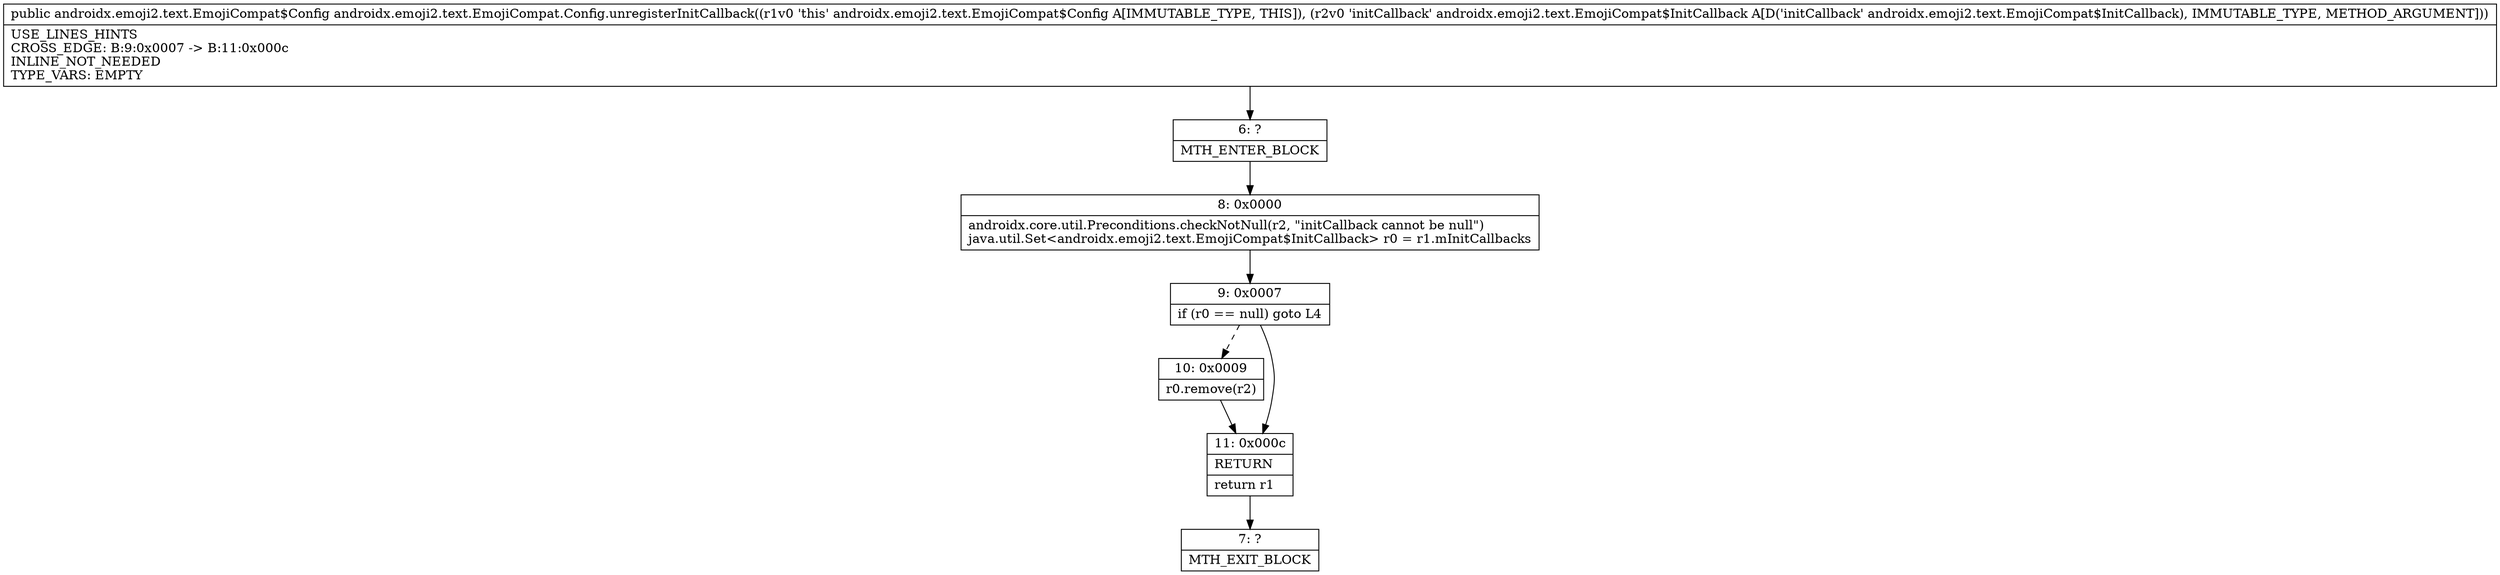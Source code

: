 digraph "CFG forandroidx.emoji2.text.EmojiCompat.Config.unregisterInitCallback(Landroidx\/emoji2\/text\/EmojiCompat$InitCallback;)Landroidx\/emoji2\/text\/EmojiCompat$Config;" {
Node_6 [shape=record,label="{6\:\ ?|MTH_ENTER_BLOCK\l}"];
Node_8 [shape=record,label="{8\:\ 0x0000|androidx.core.util.Preconditions.checkNotNull(r2, \"initCallback cannot be null\")\ljava.util.Set\<androidx.emoji2.text.EmojiCompat$InitCallback\> r0 = r1.mInitCallbacks\l}"];
Node_9 [shape=record,label="{9\:\ 0x0007|if (r0 == null) goto L4\l}"];
Node_10 [shape=record,label="{10\:\ 0x0009|r0.remove(r2)\l}"];
Node_11 [shape=record,label="{11\:\ 0x000c|RETURN\l|return r1\l}"];
Node_7 [shape=record,label="{7\:\ ?|MTH_EXIT_BLOCK\l}"];
MethodNode[shape=record,label="{public androidx.emoji2.text.EmojiCompat$Config androidx.emoji2.text.EmojiCompat.Config.unregisterInitCallback((r1v0 'this' androidx.emoji2.text.EmojiCompat$Config A[IMMUTABLE_TYPE, THIS]), (r2v0 'initCallback' androidx.emoji2.text.EmojiCompat$InitCallback A[D('initCallback' androidx.emoji2.text.EmojiCompat$InitCallback), IMMUTABLE_TYPE, METHOD_ARGUMENT]))  | USE_LINES_HINTS\lCROSS_EDGE: B:9:0x0007 \-\> B:11:0x000c\lINLINE_NOT_NEEDED\lTYPE_VARS: EMPTY\l}"];
MethodNode -> Node_6;Node_6 -> Node_8;
Node_8 -> Node_9;
Node_9 -> Node_10[style=dashed];
Node_9 -> Node_11;
Node_10 -> Node_11;
Node_11 -> Node_7;
}

